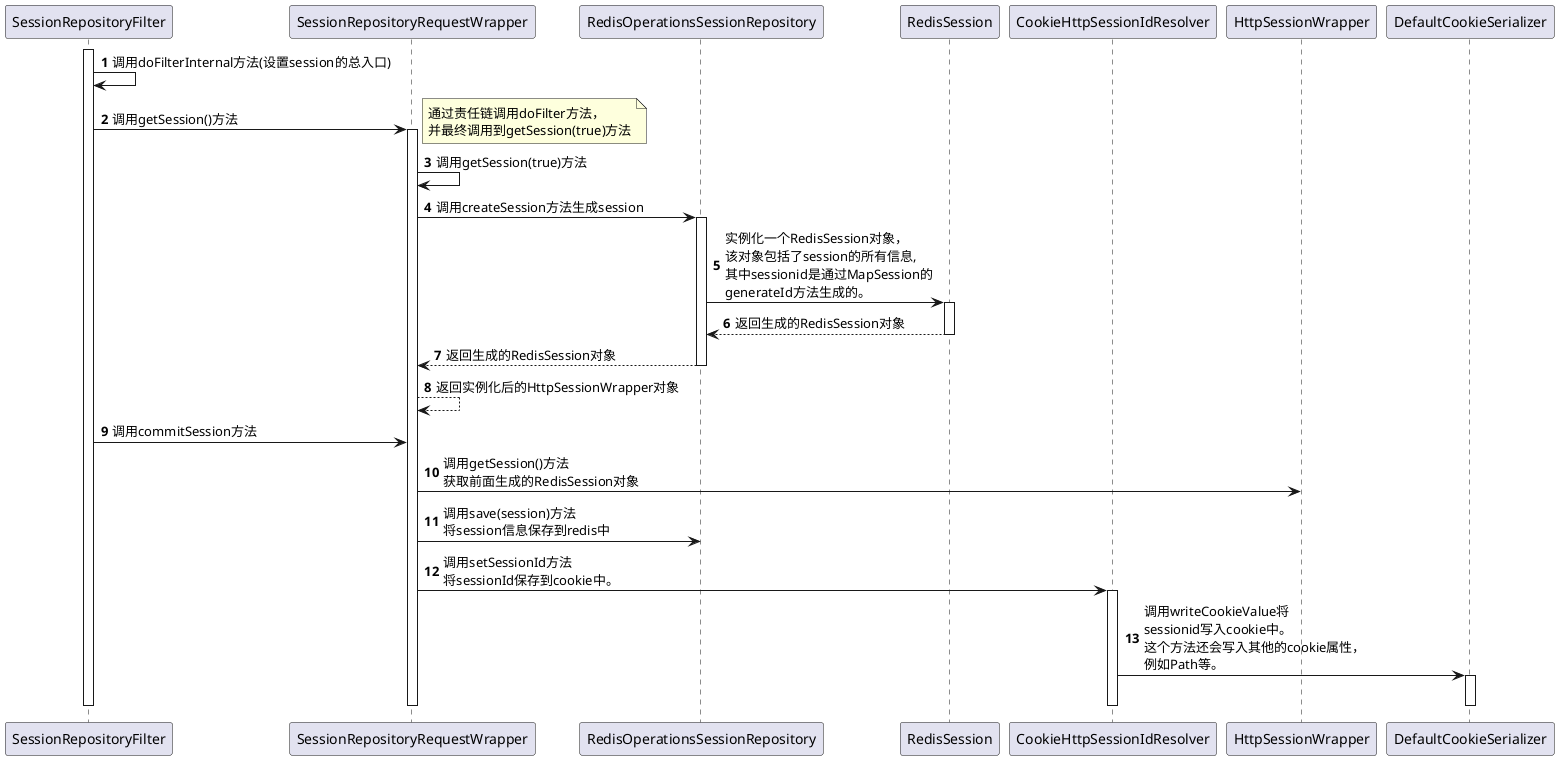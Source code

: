@startuml
participant SessionRepositoryFilter
participant SessionRepositoryRequestWrapper
participant RedisOperationsSessionRepository
participant RedisSession
participant CookieHttpSessionIdResolver

autonumber
activate SessionRepositoryFilter
SessionRepositoryFilter -> SessionRepositoryFilter: 调用doFilterInternal方法(设置session的总入口)
SessionRepositoryFilter -> SessionRepositoryRequestWrapper: 调用getSession()方法
activate SessionRepositoryRequestWrapper
note right: 通过责任链调用doFilter方法，\n并最终调用到getSession(true)方法
SessionRepositoryRequestWrapper -> SessionRepositoryRequestWrapper: 调用getSession(true)方法
SessionRepositoryRequestWrapper -> RedisOperationsSessionRepository: 调用createSession方法生成session
activate RedisOperationsSessionRepository
RedisOperationsSessionRepository -> RedisSession: 实例化一个RedisSession对象，\n该对象包括了session的所有信息,\n其中sessionid是通过MapSession的\ngenerateId方法生成的。
activate RedisSession
RedisSession -->RedisOperationsSessionRepository: 返回生成的RedisSession对象
deactivate RedisSession
RedisOperationsSessionRepository --> SessionRepositoryRequestWrapper:返回生成的RedisSession对象
deactivate RedisOperationsSessionRepository
SessionRepositoryRequestWrapper--> SessionRepositoryRequestWrapper: 返回实例化后的HttpSessionWrapper对象
SessionRepositoryFilter -> SessionRepositoryRequestWrapper: 调用commitSession方法
SessionRepositoryRequestWrapper -> HttpSessionWrapper: 调用getSession()方法\n获取前面生成的RedisSession对象
SessionRepositoryRequestWrapper -> RedisOperationsSessionRepository: 调用save(session)方法\n将session信息保存到redis中
SessionRepositoryRequestWrapper -> CookieHttpSessionIdResolver: 调用setSessionId方法\n将sessionId保存到cookie中。
activate CookieHttpSessionIdResolver
CookieHttpSessionIdResolver -> DefaultCookieSerializer: 调用writeCookieValue将\nsessionid写入cookie中。\n这个方法还会写入其他的cookie属性，\n例如Path等。
activate DefaultCookieSerializer
deactivate DefaultCookieSerializer
deactivate CookieHttpSessionIdResolver
deactivate SessionRepositoryRequestWrapper
deactivate SessionRepositoryFilter
@enduml